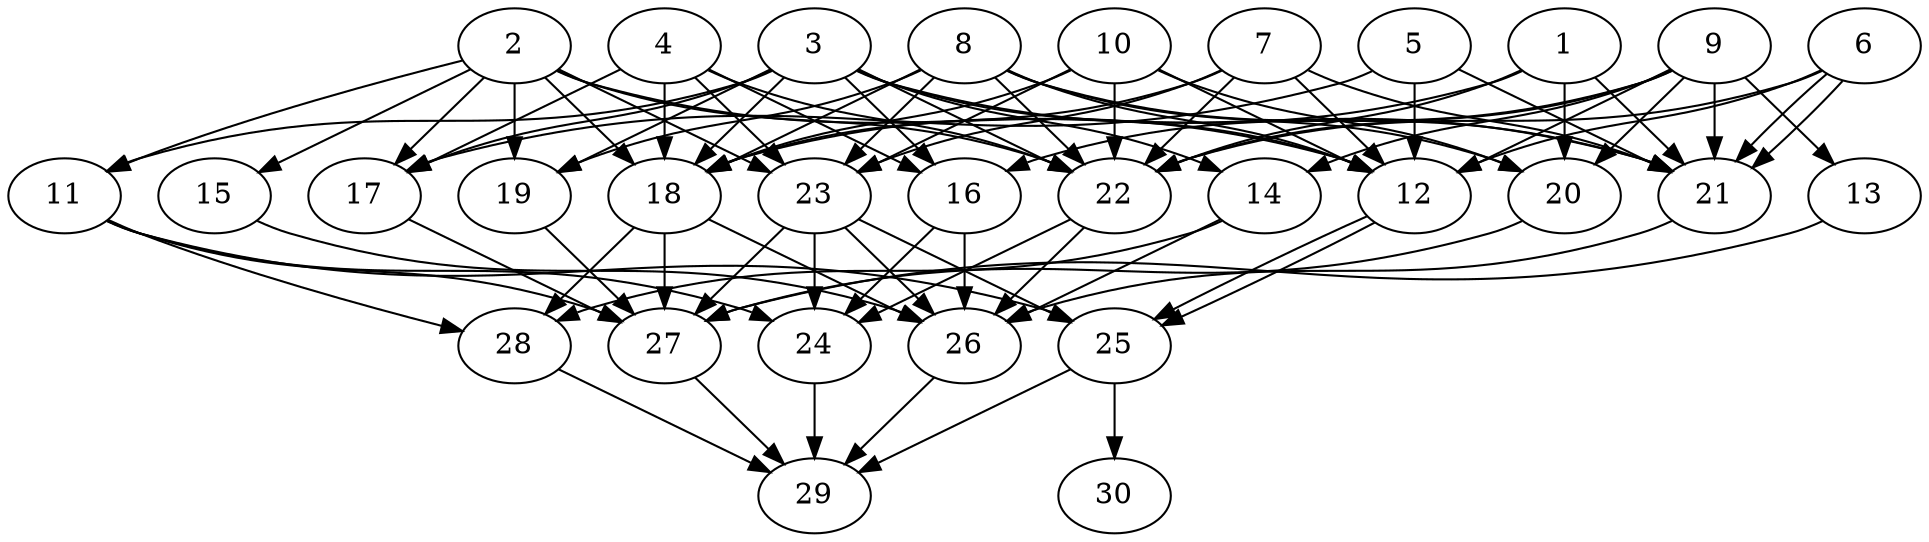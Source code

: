 // DAG automatically generated by daggen at Thu Oct  3 14:04:19 2019
// ./daggen --dot -n 30 --ccr 0.4 --fat 0.7 --regular 0.5 --density 0.9 --mindata 5242880 --maxdata 52428800 
digraph G {
  1 [size="29519360", alpha="0.09", expect_size="11807744"] 
  1 -> 18 [size ="11807744"]
  1 -> 20 [size ="11807744"]
  1 -> 21 [size ="11807744"]
  1 -> 22 [size ="11807744"]
  2 [size="95308800", alpha="0.04", expect_size="38123520"] 
  2 -> 11 [size ="38123520"]
  2 -> 12 [size ="38123520"]
  2 -> 15 [size ="38123520"]
  2 -> 17 [size ="38123520"]
  2 -> 18 [size ="38123520"]
  2 -> 19 [size ="38123520"]
  2 -> 22 [size ="38123520"]
  2 -> 23 [size ="38123520"]
  3 [size="93660160", alpha="0.18", expect_size="37464064"] 
  3 -> 11 [size ="37464064"]
  3 -> 12 [size ="37464064"]
  3 -> 14 [size ="37464064"]
  3 -> 16 [size ="37464064"]
  3 -> 17 [size ="37464064"]
  3 -> 18 [size ="37464064"]
  3 -> 19 [size ="37464064"]
  3 -> 21 [size ="37464064"]
  3 -> 22 [size ="37464064"]
  4 [size="115691520", alpha="0.02", expect_size="46276608"] 
  4 -> 16 [size ="46276608"]
  4 -> 17 [size ="46276608"]
  4 -> 18 [size ="46276608"]
  4 -> 22 [size ="46276608"]
  4 -> 23 [size ="46276608"]
  5 [size="54077440", alpha="0.03", expect_size="21630976"] 
  5 -> 12 [size ="21630976"]
  5 -> 17 [size ="21630976"]
  5 -> 21 [size ="21630976"]
  6 [size="124520960", alpha="0.10", expect_size="49808384"] 
  6 -> 12 [size ="49808384"]
  6 -> 21 [size ="49808384"]
  6 -> 21 [size ="49808384"]
  6 -> 22 [size ="49808384"]
  7 [size="126410240", alpha="0.03", expect_size="50564096"] 
  7 -> 12 [size ="50564096"]
  7 -> 18 [size ="50564096"]
  7 -> 21 [size ="50564096"]
  7 -> 22 [size ="50564096"]
  7 -> 23 [size ="50564096"]
  8 [size="27425280", alpha="0.02", expect_size="10970112"] 
  8 -> 12 [size ="10970112"]
  8 -> 18 [size ="10970112"]
  8 -> 19 [size ="10970112"]
  8 -> 20 [size ="10970112"]
  8 -> 21 [size ="10970112"]
  8 -> 22 [size ="10970112"]
  8 -> 23 [size ="10970112"]
  9 [size="57976320", alpha="0.03", expect_size="23190528"] 
  9 -> 12 [size ="23190528"]
  9 -> 13 [size ="23190528"]
  9 -> 14 [size ="23190528"]
  9 -> 16 [size ="23190528"]
  9 -> 20 [size ="23190528"]
  9 -> 21 [size ="23190528"]
  9 -> 22 [size ="23190528"]
  10 [size="125153280", alpha="0.05", expect_size="50061312"] 
  10 -> 12 [size ="50061312"]
  10 -> 18 [size ="50061312"]
  10 -> 20 [size ="50061312"]
  10 -> 22 [size ="50061312"]
  10 -> 23 [size ="50061312"]
  11 [size="17512960", alpha="0.12", expect_size="7005184"] 
  11 -> 24 [size ="7005184"]
  11 -> 25 [size ="7005184"]
  11 -> 27 [size ="7005184"]
  11 -> 28 [size ="7005184"]
  12 [size="73346560", alpha="0.12", expect_size="29338624"] 
  12 -> 25 [size ="29338624"]
  12 -> 25 [size ="29338624"]
  13 [size="94220800", alpha="0.09", expect_size="37688320"] 
  13 -> 27 [size ="37688320"]
  14 [size="80092160", alpha="0.11", expect_size="32036864"] 
  14 -> 26 [size ="32036864"]
  14 -> 28 [size ="32036864"]
  15 [size="93900800", alpha="0.16", expect_size="37560320"] 
  15 -> 26 [size ="37560320"]
  16 [size="108948480", alpha="0.19", expect_size="43579392"] 
  16 -> 24 [size ="43579392"]
  16 -> 26 [size ="43579392"]
  17 [size="51960320", alpha="0.03", expect_size="20784128"] 
  17 -> 27 [size ="20784128"]
  18 [size="68971520", alpha="0.11", expect_size="27588608"] 
  18 -> 26 [size ="27588608"]
  18 -> 27 [size ="27588608"]
  18 -> 28 [size ="27588608"]
  19 [size="81323520", alpha="0.09", expect_size="32529408"] 
  19 -> 27 [size ="32529408"]
  20 [size="96952320", alpha="0.03", expect_size="38780928"] 
  20 -> 27 [size ="38780928"]
  21 [size="124211200", alpha="0.20", expect_size="49684480"] 
  21 -> 26 [size ="49684480"]
  22 [size="77383680", alpha="0.10", expect_size="30953472"] 
  22 -> 24 [size ="30953472"]
  22 -> 26 [size ="30953472"]
  23 [size="32064000", alpha="0.15", expect_size="12825600"] 
  23 -> 24 [size ="12825600"]
  23 -> 25 [size ="12825600"]
  23 -> 26 [size ="12825600"]
  23 -> 27 [size ="12825600"]
  24 [size="83891200", alpha="0.16", expect_size="33556480"] 
  24 -> 29 [size ="33556480"]
  25 [size="30154240", alpha="0.05", expect_size="12061696"] 
  25 -> 29 [size ="12061696"]
  25 -> 30 [size ="12061696"]
  26 [size="123607040", alpha="0.13", expect_size="49442816"] 
  26 -> 29 [size ="49442816"]
  27 [size="118092800", alpha="0.20", expect_size="47237120"] 
  27 -> 29 [size ="47237120"]
  28 [size="15974400", alpha="0.09", expect_size="6389760"] 
  28 -> 29 [size ="6389760"]
  29 [size="83740160", alpha="0.06", expect_size="33496064"] 
  30 [size="18426880", alpha="0.01", expect_size="7370752"] 
}
